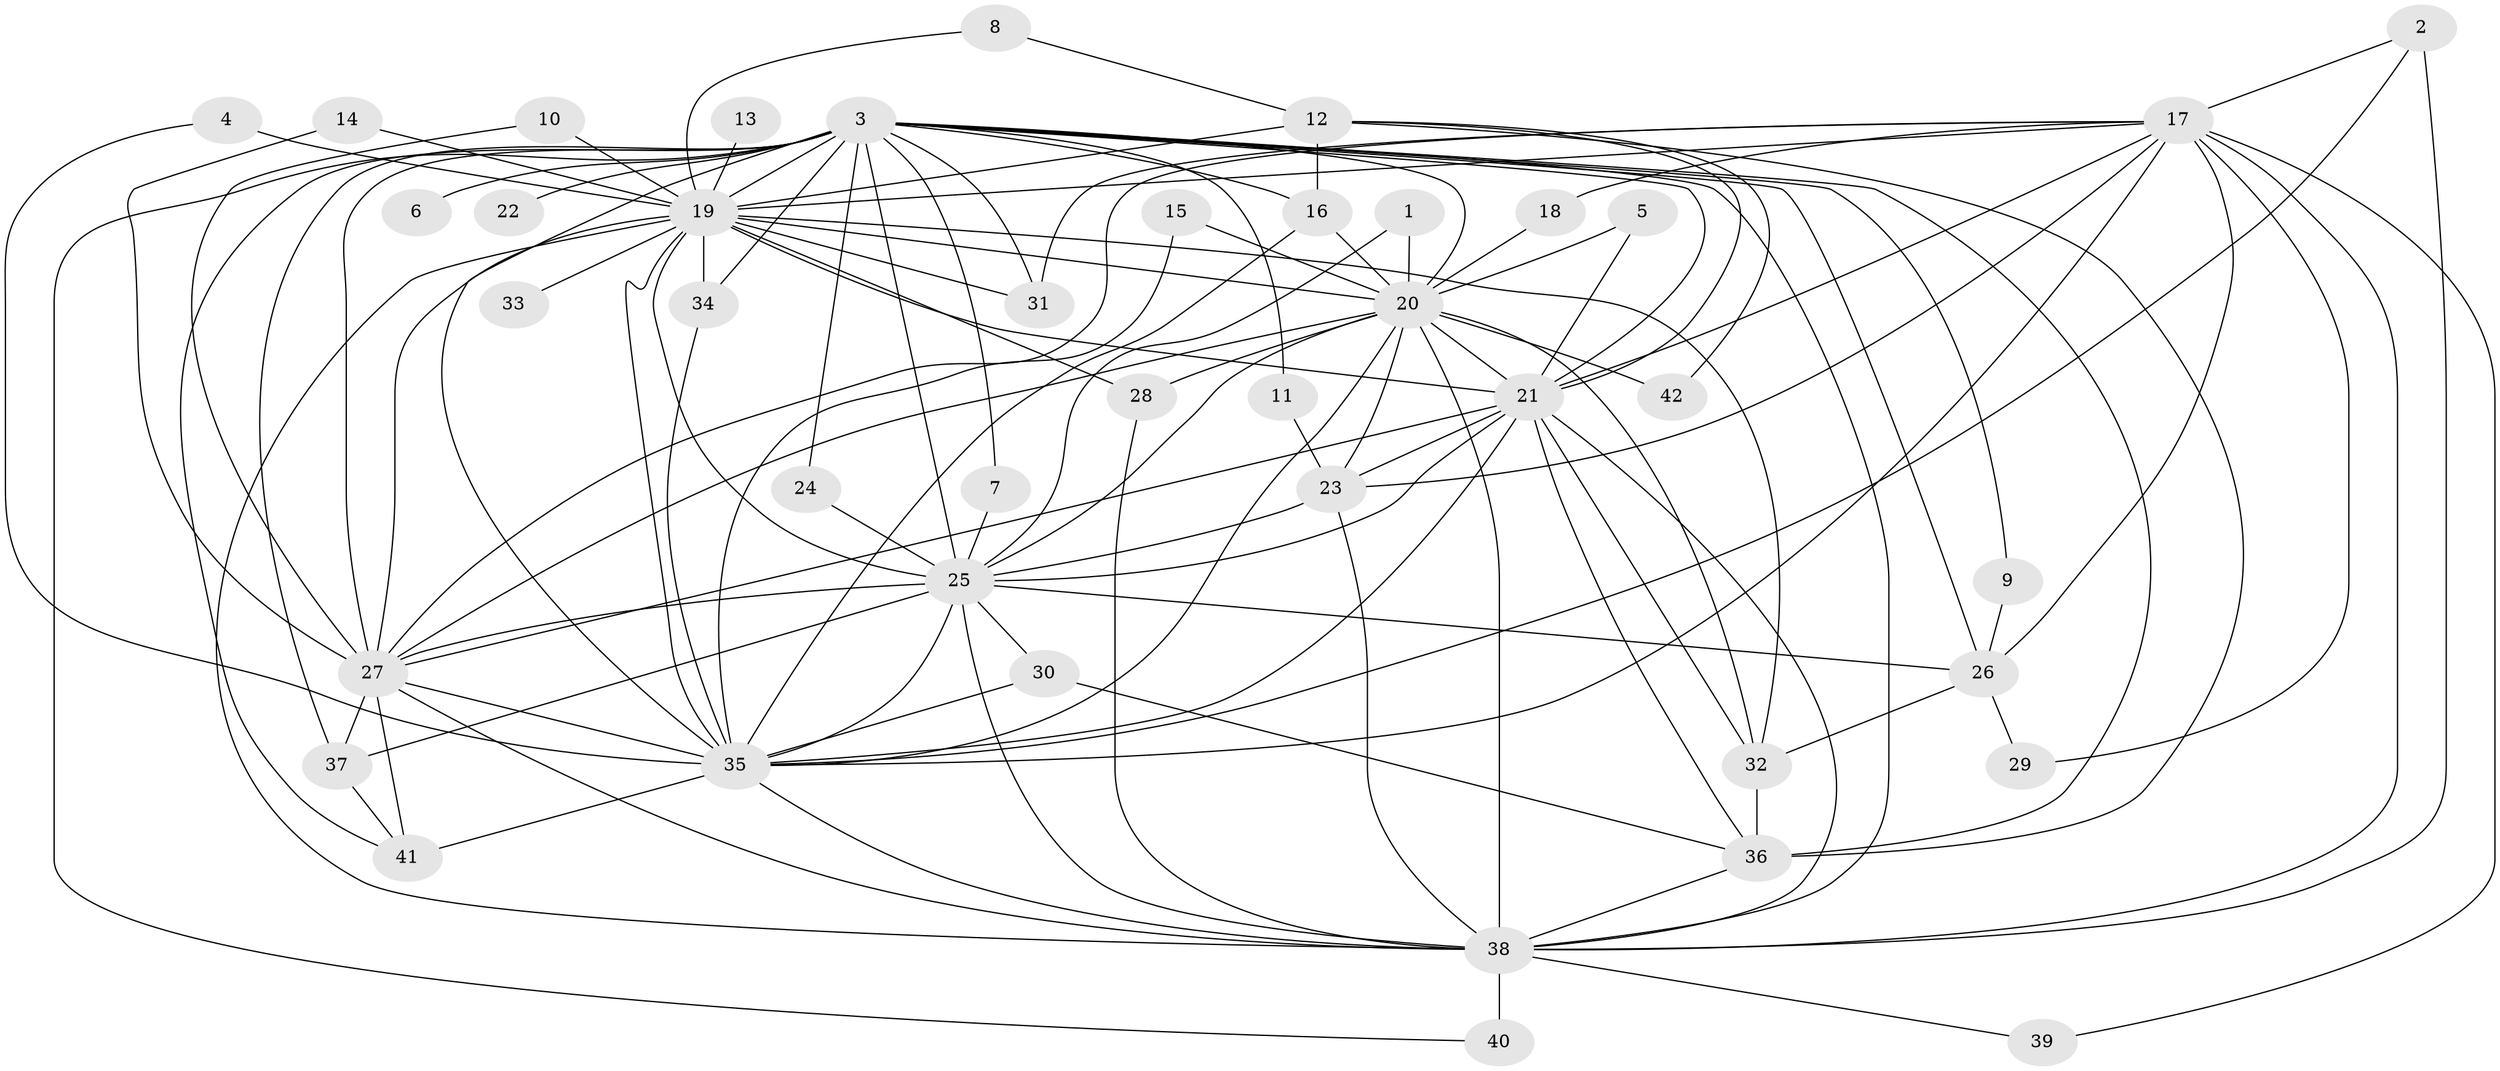 // original degree distribution, {21: 0.012195121951219513, 19: 0.04878048780487805, 18: 0.012195121951219513, 16: 0.012195121951219513, 20: 0.012195121951219513, 14: 0.012195121951219513, 15: 0.012195121951219513, 5: 0.08536585365853659, 2: 0.5975609756097561, 3: 0.0975609756097561, 7: 0.012195121951219513, 6: 0.012195121951219513, 8: 0.012195121951219513, 4: 0.06097560975609756}
// Generated by graph-tools (version 1.1) at 2025/25/03/09/25 03:25:45]
// undirected, 42 vertices, 114 edges
graph export_dot {
graph [start="1"]
  node [color=gray90,style=filled];
  1;
  2;
  3;
  4;
  5;
  6;
  7;
  8;
  9;
  10;
  11;
  12;
  13;
  14;
  15;
  16;
  17;
  18;
  19;
  20;
  21;
  22;
  23;
  24;
  25;
  26;
  27;
  28;
  29;
  30;
  31;
  32;
  33;
  34;
  35;
  36;
  37;
  38;
  39;
  40;
  41;
  42;
  1 -- 20 [weight=1.0];
  1 -- 25 [weight=1.0];
  2 -- 17 [weight=1.0];
  2 -- 35 [weight=1.0];
  2 -- 38 [weight=1.0];
  3 -- 6 [weight=2.0];
  3 -- 7 [weight=1.0];
  3 -- 9 [weight=1.0];
  3 -- 11 [weight=1.0];
  3 -- 16 [weight=1.0];
  3 -- 19 [weight=5.0];
  3 -- 20 [weight=3.0];
  3 -- 21 [weight=2.0];
  3 -- 22 [weight=2.0];
  3 -- 24 [weight=1.0];
  3 -- 25 [weight=3.0];
  3 -- 26 [weight=1.0];
  3 -- 27 [weight=2.0];
  3 -- 31 [weight=1.0];
  3 -- 34 [weight=1.0];
  3 -- 35 [weight=2.0];
  3 -- 36 [weight=2.0];
  3 -- 37 [weight=2.0];
  3 -- 38 [weight=3.0];
  3 -- 40 [weight=1.0];
  3 -- 41 [weight=1.0];
  4 -- 19 [weight=1.0];
  4 -- 35 [weight=1.0];
  5 -- 20 [weight=1.0];
  5 -- 21 [weight=1.0];
  7 -- 25 [weight=1.0];
  8 -- 12 [weight=1.0];
  8 -- 19 [weight=1.0];
  9 -- 26 [weight=1.0];
  10 -- 19 [weight=1.0];
  10 -- 27 [weight=1.0];
  11 -- 23 [weight=1.0];
  12 -- 16 [weight=2.0];
  12 -- 19 [weight=1.0];
  12 -- 21 [weight=1.0];
  12 -- 36 [weight=1.0];
  12 -- 42 [weight=1.0];
  13 -- 19 [weight=2.0];
  14 -- 19 [weight=1.0];
  14 -- 27 [weight=1.0];
  15 -- 20 [weight=1.0];
  15 -- 35 [weight=1.0];
  16 -- 20 [weight=1.0];
  16 -- 35 [weight=1.0];
  17 -- 18 [weight=1.0];
  17 -- 19 [weight=1.0];
  17 -- 21 [weight=1.0];
  17 -- 23 [weight=1.0];
  17 -- 26 [weight=1.0];
  17 -- 27 [weight=1.0];
  17 -- 29 [weight=1.0];
  17 -- 31 [weight=1.0];
  17 -- 35 [weight=1.0];
  17 -- 38 [weight=1.0];
  17 -- 39 [weight=1.0];
  18 -- 20 [weight=1.0];
  19 -- 20 [weight=2.0];
  19 -- 21 [weight=2.0];
  19 -- 25 [weight=2.0];
  19 -- 27 [weight=2.0];
  19 -- 28 [weight=1.0];
  19 -- 31 [weight=1.0];
  19 -- 32 [weight=1.0];
  19 -- 33 [weight=1.0];
  19 -- 34 [weight=1.0];
  19 -- 35 [weight=3.0];
  19 -- 38 [weight=2.0];
  20 -- 21 [weight=1.0];
  20 -- 23 [weight=2.0];
  20 -- 25 [weight=1.0];
  20 -- 27 [weight=1.0];
  20 -- 28 [weight=1.0];
  20 -- 32 [weight=1.0];
  20 -- 35 [weight=1.0];
  20 -- 38 [weight=1.0];
  20 -- 42 [weight=1.0];
  21 -- 23 [weight=1.0];
  21 -- 25 [weight=2.0];
  21 -- 27 [weight=2.0];
  21 -- 32 [weight=1.0];
  21 -- 35 [weight=3.0];
  21 -- 36 [weight=1.0];
  21 -- 38 [weight=1.0];
  23 -- 25 [weight=1.0];
  23 -- 38 [weight=1.0];
  24 -- 25 [weight=1.0];
  25 -- 26 [weight=1.0];
  25 -- 27 [weight=1.0];
  25 -- 30 [weight=1.0];
  25 -- 35 [weight=1.0];
  25 -- 37 [weight=1.0];
  25 -- 38 [weight=1.0];
  26 -- 29 [weight=1.0];
  26 -- 32 [weight=1.0];
  27 -- 35 [weight=1.0];
  27 -- 37 [weight=1.0];
  27 -- 38 [weight=1.0];
  27 -- 41 [weight=1.0];
  28 -- 38 [weight=1.0];
  30 -- 35 [weight=1.0];
  30 -- 36 [weight=1.0];
  32 -- 36 [weight=1.0];
  34 -- 35 [weight=1.0];
  35 -- 38 [weight=1.0];
  35 -- 41 [weight=2.0];
  36 -- 38 [weight=1.0];
  37 -- 41 [weight=1.0];
  38 -- 39 [weight=1.0];
  38 -- 40 [weight=2.0];
}
